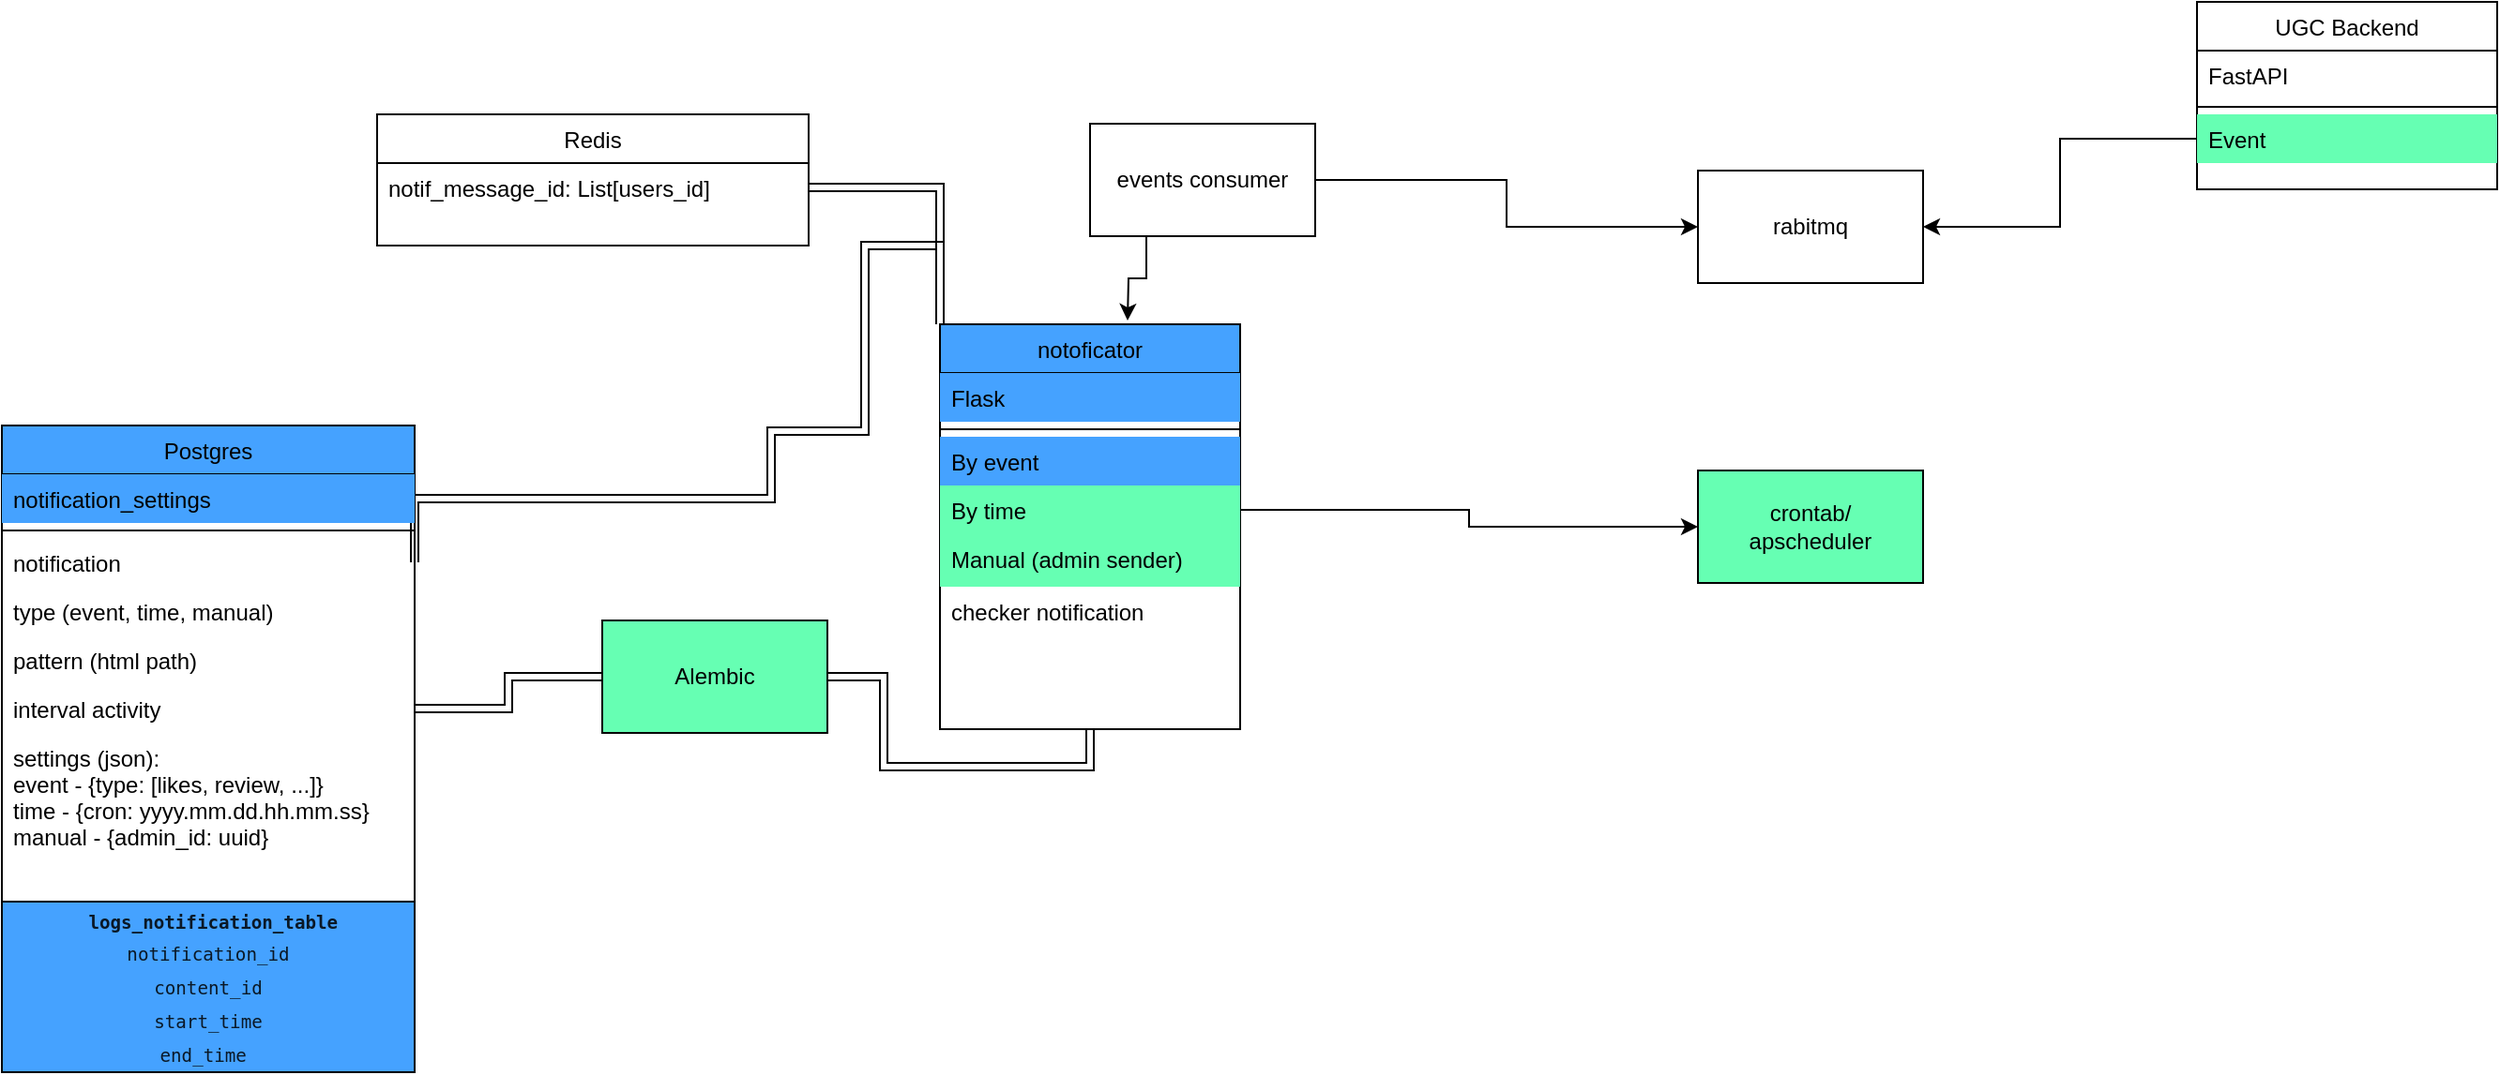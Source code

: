 <mxfile version="21.0.6"><diagram id="C5RBs43oDa-KdzZeNtuy" name="Page-1"><mxGraphModel dx="924" dy="596" grid="1" gridSize="10" guides="1" tooltips="1" connect="1" arrows="1" fold="1" page="1" pageScale="1" pageWidth="827" pageHeight="1169" math="0" shadow="0"><root><mxCell id="WIyWlLk6GJQsqaUBKTNV-0"/><mxCell id="WIyWlLk6GJQsqaUBKTNV-1" parent="WIyWlLk6GJQsqaUBKTNV-0"/><mxCell id="oXzIRPWj1clB41x3ZmVq-0" value="notoficator&#xA;" style="swimlane;fontStyle=0;align=center;verticalAlign=top;childLayout=stackLayout;horizontal=1;startSize=26;horizontalStack=0;resizeParent=1;resizeLast=0;collapsible=1;marginBottom=0;rounded=0;shadow=0;strokeWidth=1;fillColor=#45A2FF;" parent="WIyWlLk6GJQsqaUBKTNV-1" vertex="1"><mxGeometry x="1250" y="212" width="160" height="216" as="geometry"><mxRectangle x="550" y="140" width="160" height="26" as="alternateBounds"/></mxGeometry></mxCell><mxCell id="oXzIRPWj1clB41x3ZmVq-1" value="Flask" style="text;align=left;verticalAlign=top;spacingLeft=4;spacingRight=4;overflow=hidden;rotatable=0;points=[[0,0.5],[1,0.5]];portConstraint=eastwest;fillColor=#45A2FF;" parent="oXzIRPWj1clB41x3ZmVq-0" vertex="1"><mxGeometry y="26" width="160" height="26" as="geometry"/></mxCell><mxCell id="oXzIRPWj1clB41x3ZmVq-6" value="" style="line;html=1;strokeWidth=1;align=left;verticalAlign=middle;spacingTop=-1;spacingLeft=3;spacingRight=3;rotatable=0;labelPosition=right;points=[];portConstraint=eastwest;" parent="oXzIRPWj1clB41x3ZmVq-0" vertex="1"><mxGeometry y="52" width="160" height="8" as="geometry"/></mxCell><mxCell id="oXzIRPWj1clB41x3ZmVq-8" value="By event" style="text;align=left;verticalAlign=top;spacingLeft=4;spacingRight=4;overflow=hidden;rotatable=0;points=[[0,0.5],[1,0.5]];portConstraint=eastwest;fillColor=#45A2FF;" parent="oXzIRPWj1clB41x3ZmVq-0" vertex="1"><mxGeometry y="60" width="160" height="26" as="geometry"/></mxCell><mxCell id="oXzIRPWj1clB41x3ZmVq-9" value="By time" style="text;align=left;verticalAlign=top;spacingLeft=4;spacingRight=4;overflow=hidden;rotatable=0;points=[[0,0.5],[1,0.5]];portConstraint=eastwest;fillColor=#66FFB3;" parent="oXzIRPWj1clB41x3ZmVq-0" vertex="1"><mxGeometry y="86" width="160" height="26" as="geometry"/></mxCell><mxCell id="oXzIRPWj1clB41x3ZmVq-10" value="Manual (admin sender)" style="text;align=left;verticalAlign=top;spacingLeft=4;spacingRight=4;overflow=hidden;rotatable=0;points=[[0,0.5],[1,0.5]];portConstraint=eastwest;fillColor=#66FFB3;" parent="oXzIRPWj1clB41x3ZmVq-0" vertex="1"><mxGeometry y="112" width="160" height="28" as="geometry"/></mxCell><mxCell id="oXzIRPWj1clB41x3ZmVq-42" value="checker notification" style="text;align=left;verticalAlign=top;spacingLeft=4;spacingRight=4;overflow=hidden;rotatable=0;points=[[0,0.5],[1,0.5]];portConstraint=eastwest;" parent="oXzIRPWj1clB41x3ZmVq-0" vertex="1"><mxGeometry y="140" width="160" height="26" as="geometry"/></mxCell><mxCell id="oXzIRPWj1clB41x3ZmVq-11" value="crontab/&lt;br&gt;apscheduler" style="rounded=0;whiteSpace=wrap;html=1;fillColor=#66FFB3;" parent="WIyWlLk6GJQsqaUBKTNV-1" vertex="1"><mxGeometry x="1654" y="290" width="120" height="60" as="geometry"/></mxCell><mxCell id="oXzIRPWj1clB41x3ZmVq-13" style="edgeStyle=orthogonalEdgeStyle;rounded=0;orthogonalLoop=1;jettySize=auto;html=1;entryX=0;entryY=0.5;entryDx=0;entryDy=0;" parent="WIyWlLk6GJQsqaUBKTNV-1" source="oXzIRPWj1clB41x3ZmVq-9" target="oXzIRPWj1clB41x3ZmVq-11" edge="1"><mxGeometry relative="1" as="geometry"/></mxCell><mxCell id="oXzIRPWj1clB41x3ZmVq-15" value="rabitmq" style="rounded=0;whiteSpace=wrap;html=1;" parent="WIyWlLk6GJQsqaUBKTNV-1" vertex="1"><mxGeometry x="1654" y="130" width="120" height="60" as="geometry"/></mxCell><mxCell id="oXzIRPWj1clB41x3ZmVq-16" style="edgeStyle=orthogonalEdgeStyle;rounded=0;orthogonalLoop=1;jettySize=auto;html=1;exitX=1;exitY=0.5;exitDx=0;exitDy=0;entryX=0;entryY=0.5;entryDx=0;entryDy=0;" parent="WIyWlLk6GJQsqaUBKTNV-1" source="J4FH4XJpbIowLXP31mT4-0" target="oXzIRPWj1clB41x3ZmVq-15" edge="1"><mxGeometry relative="1" as="geometry"/></mxCell><mxCell id="oXzIRPWj1clB41x3ZmVq-17" value="UGC Backend" style="swimlane;fontStyle=0;align=center;verticalAlign=top;childLayout=stackLayout;horizontal=1;startSize=26;horizontalStack=0;resizeParent=1;resizeLast=0;collapsible=1;marginBottom=0;rounded=0;shadow=0;strokeWidth=1;" parent="WIyWlLk6GJQsqaUBKTNV-1" vertex="1"><mxGeometry x="1920" y="40" width="160" height="100" as="geometry"><mxRectangle x="550" y="140" width="160" height="26" as="alternateBounds"/></mxGeometry></mxCell><mxCell id="oXzIRPWj1clB41x3ZmVq-18" value="FastAPI" style="text;align=left;verticalAlign=top;spacingLeft=4;spacingRight=4;overflow=hidden;rotatable=0;points=[[0,0.5],[1,0.5]];portConstraint=eastwest;" parent="oXzIRPWj1clB41x3ZmVq-17" vertex="1"><mxGeometry y="26" width="160" height="26" as="geometry"/></mxCell><mxCell id="oXzIRPWj1clB41x3ZmVq-19" value="" style="line;html=1;strokeWidth=1;align=left;verticalAlign=middle;spacingTop=-1;spacingLeft=3;spacingRight=3;rotatable=0;labelPosition=right;points=[];portConstraint=eastwest;" parent="oXzIRPWj1clB41x3ZmVq-17" vertex="1"><mxGeometry y="52" width="160" height="8" as="geometry"/></mxCell><mxCell id="oXzIRPWj1clB41x3ZmVq-22" value="Event" style="text;align=left;verticalAlign=top;spacingLeft=4;spacingRight=4;overflow=hidden;rotatable=0;points=[[0,0.5],[1,0.5]];portConstraint=eastwest;fillColor=#66FFB3;" parent="oXzIRPWj1clB41x3ZmVq-17" vertex="1"><mxGeometry y="60" width="160" height="26" as="geometry"/></mxCell><mxCell id="oXzIRPWj1clB41x3ZmVq-23" style="edgeStyle=orthogonalEdgeStyle;rounded=0;orthogonalLoop=1;jettySize=auto;html=1;exitX=0;exitY=0.5;exitDx=0;exitDy=0;entryX=1;entryY=0.5;entryDx=0;entryDy=0;" parent="WIyWlLk6GJQsqaUBKTNV-1" source="oXzIRPWj1clB41x3ZmVq-22" target="oXzIRPWj1clB41x3ZmVq-15" edge="1"><mxGeometry relative="1" as="geometry"/></mxCell><mxCell id="oXzIRPWj1clB41x3ZmVq-25" style="edgeStyle=orthogonalEdgeStyle;rounded=0;orthogonalLoop=1;jettySize=auto;html=1;exitX=1;exitY=0.5;exitDx=0;exitDy=0;shape=link;entryX=0;entryY=0;entryDx=0;entryDy=0;" parent="WIyWlLk6GJQsqaUBKTNV-1" source="oXzIRPWj1clB41x3ZmVq-36" target="oXzIRPWj1clB41x3ZmVq-0" edge="1"><mxGeometry relative="1" as="geometry"><mxPoint x="1110" y="300" as="sourcePoint"/><Array as="points"><mxPoint x="970" y="305"/><mxPoint x="1160" y="305"/><mxPoint x="1160" y="269"/><mxPoint x="1210" y="269"/><mxPoint x="1210" y="170"/></Array></mxGeometry></mxCell><mxCell id="oXzIRPWj1clB41x3ZmVq-28" value="Redis" style="swimlane;fontStyle=0;align=center;verticalAlign=top;childLayout=stackLayout;horizontal=1;startSize=26;horizontalStack=0;resizeParent=1;resizeLast=0;collapsible=1;marginBottom=0;rounded=0;shadow=0;strokeWidth=1;" parent="WIyWlLk6GJQsqaUBKTNV-1" vertex="1"><mxGeometry x="950" y="100" width="230" height="70" as="geometry"><mxRectangle x="550" y="140" width="160" height="26" as="alternateBounds"/></mxGeometry></mxCell><mxCell id="oXzIRPWj1clB41x3ZmVq-31" value="notif_message_id: List[users_id]" style="text;align=left;verticalAlign=top;spacingLeft=4;spacingRight=4;overflow=hidden;rotatable=0;points=[[0,0.5],[1,0.5]];portConstraint=eastwest;" parent="oXzIRPWj1clB41x3ZmVq-28" vertex="1"><mxGeometry y="26" width="230" height="26" as="geometry"/></mxCell><mxCell id="oXzIRPWj1clB41x3ZmVq-34" style="edgeStyle=orthogonalEdgeStyle;shape=link;rounded=0;orthogonalLoop=1;jettySize=auto;html=1;exitX=1;exitY=0.5;exitDx=0;exitDy=0;entryX=0;entryY=0;entryDx=0;entryDy=0;" parent="WIyWlLk6GJQsqaUBKTNV-1" source="oXzIRPWj1clB41x3ZmVq-31" target="oXzIRPWj1clB41x3ZmVq-0" edge="1"><mxGeometry relative="1" as="geometry"/></mxCell><mxCell id="oXzIRPWj1clB41x3ZmVq-35" value="Postgres" style="swimlane;fontStyle=0;align=center;verticalAlign=top;childLayout=stackLayout;horizontal=1;startSize=26;horizontalStack=0;resizeParent=1;resizeLast=0;collapsible=1;marginBottom=0;rounded=0;shadow=0;strokeWidth=1;fillColor=#45A2FF;" parent="WIyWlLk6GJQsqaUBKTNV-1" vertex="1"><mxGeometry x="750" y="266" width="220" height="254" as="geometry"><mxRectangle x="550" y="140" width="160" height="26" as="alternateBounds"/></mxGeometry></mxCell><mxCell id="oXzIRPWj1clB41x3ZmVq-45" value="notification_settings" style="text;align=left;verticalAlign=top;spacingLeft=4;spacingRight=4;overflow=hidden;rotatable=0;points=[[0,0.5],[1,0.5]];portConstraint=eastwest;fillColor=#45A2FF;" parent="oXzIRPWj1clB41x3ZmVq-35" vertex="1"><mxGeometry y="26" width="220" height="26" as="geometry"/></mxCell><mxCell id="oXzIRPWj1clB41x3ZmVq-44" value="" style="line;html=1;strokeWidth=1;align=left;verticalAlign=middle;spacingTop=-1;spacingLeft=3;spacingRight=3;rotatable=0;labelPosition=right;points=[];portConstraint=eastwest;" parent="oXzIRPWj1clB41x3ZmVq-35" vertex="1"><mxGeometry y="52" width="220" height="8" as="geometry"/></mxCell><mxCell id="oXzIRPWj1clB41x3ZmVq-36" value="notification" style="text;align=left;verticalAlign=top;spacingLeft=4;spacingRight=4;overflow=hidden;rotatable=0;points=[[0,0.5],[1,0.5]];portConstraint=eastwest;" parent="oXzIRPWj1clB41x3ZmVq-35" vertex="1"><mxGeometry y="60" width="220" height="26" as="geometry"/></mxCell><mxCell id="oXzIRPWj1clB41x3ZmVq-37" value="type (event, time, manual)" style="text;align=left;verticalAlign=top;spacingLeft=4;spacingRight=4;overflow=hidden;rotatable=0;points=[[0,0.5],[1,0.5]];portConstraint=eastwest;" parent="oXzIRPWj1clB41x3ZmVq-35" vertex="1"><mxGeometry y="86" width="220" height="26" as="geometry"/></mxCell><mxCell id="oXzIRPWj1clB41x3ZmVq-38" value="pattern (html path)" style="text;align=left;verticalAlign=top;spacingLeft=4;spacingRight=4;overflow=hidden;rotatable=0;points=[[0,0.5],[1,0.5]];portConstraint=eastwest;" parent="oXzIRPWj1clB41x3ZmVq-35" vertex="1"><mxGeometry y="112" width="220" height="26" as="geometry"/></mxCell><mxCell id="oXzIRPWj1clB41x3ZmVq-43" value="interval activity" style="text;align=left;verticalAlign=top;spacingLeft=4;spacingRight=4;overflow=hidden;rotatable=0;points=[[0,0.5],[1,0.5]];portConstraint=eastwest;" parent="oXzIRPWj1clB41x3ZmVq-35" vertex="1"><mxGeometry y="138" width="220" height="26" as="geometry"/></mxCell><mxCell id="oXzIRPWj1clB41x3ZmVq-46" value="settings (json):&#xA;event - {type: [likes, review, ...]}&#xA;time - {cron: yyyy.mm.dd.hh.mm.ss}&#xA;manual - {admin_id: uuid}" style="text;align=left;verticalAlign=top;spacingLeft=4;spacingRight=4;overflow=hidden;rotatable=0;points=[[0,0.5],[1,0.5]];portConstraint=eastwest;" parent="oXzIRPWj1clB41x3ZmVq-35" vertex="1"><mxGeometry y="164" width="220" height="76" as="geometry"/></mxCell><mxCell id="oXzIRPWj1clB41x3ZmVq-41" value="&lt;code style=&quot;display: inline; box-sizing: border-box; min-width: 1.86em; padding: 0.35em 0.55em; border-radius: 4px; font-family: Menlo, &amp;quot;Ubuntu Mono&amp;quot;, consolas, source-code-pro, monospace; font-size: 0.8em; line-height: 1.86em; color: rgba(0, 0, 0, 0.85); background-color: var(--color-background-alternate); box-shadow: inset 0 0 0 1px var(--color-background-glassy-c); word-break: break-word;&quot; class=&quot;code-inline code-inline_theme_light&quot;&gt;&lt;b&gt;logs_notification_table&lt;/b&gt;&lt;br&gt;notification_id&lt;br&gt;content_id&lt;br&gt;start_time&lt;br&gt;end_time&lt;br&gt;&lt;/code&gt;" style="rounded=0;whiteSpace=wrap;html=1;fillColor=#45A2FF;" parent="WIyWlLk6GJQsqaUBKTNV-1" vertex="1"><mxGeometry x="750" y="520" width="220" height="91" as="geometry"/></mxCell><mxCell id="oXzIRPWj1clB41x3ZmVq-50" style="edgeStyle=orthogonalEdgeStyle;shape=link;rounded=0;orthogonalLoop=1;jettySize=auto;html=1;exitX=1;exitY=0.5;exitDx=0;exitDy=0;entryX=0.5;entryY=1;entryDx=0;entryDy=0;" parent="WIyWlLk6GJQsqaUBKTNV-1" source="oXzIRPWj1clB41x3ZmVq-47" target="oXzIRPWj1clB41x3ZmVq-0" edge="1"><mxGeometry relative="1" as="geometry"/></mxCell><mxCell id="oXzIRPWj1clB41x3ZmVq-47" value="Alembic" style="rounded=0;whiteSpace=wrap;html=1;fillColor=#66FFB3;" parent="WIyWlLk6GJQsqaUBKTNV-1" vertex="1"><mxGeometry x="1070" y="370" width="120" height="60" as="geometry"/></mxCell><mxCell id="oXzIRPWj1clB41x3ZmVq-49" style="edgeStyle=orthogonalEdgeStyle;shape=link;rounded=0;orthogonalLoop=1;jettySize=auto;html=1;exitX=1;exitY=0.5;exitDx=0;exitDy=0;entryX=0;entryY=0.5;entryDx=0;entryDy=0;" parent="WIyWlLk6GJQsqaUBKTNV-1" source="oXzIRPWj1clB41x3ZmVq-43" target="oXzIRPWj1clB41x3ZmVq-47" edge="1"><mxGeometry relative="1" as="geometry"/></mxCell><mxCell id="J4FH4XJpbIowLXP31mT4-1" style="edgeStyle=orthogonalEdgeStyle;rounded=0;orthogonalLoop=1;jettySize=auto;html=1;exitX=0.25;exitY=1;exitDx=0;exitDy=0;" edge="1" parent="WIyWlLk6GJQsqaUBKTNV-1" source="J4FH4XJpbIowLXP31mT4-0"><mxGeometry relative="1" as="geometry"><mxPoint x="1350" y="210" as="targetPoint"/></mxGeometry></mxCell><mxCell id="J4FH4XJpbIowLXP31mT4-0" value="events consumer" style="rounded=0;whiteSpace=wrap;html=1;" vertex="1" parent="WIyWlLk6GJQsqaUBKTNV-1"><mxGeometry x="1330" y="105" width="120" height="60" as="geometry"/></mxCell></root></mxGraphModel></diagram></mxfile>